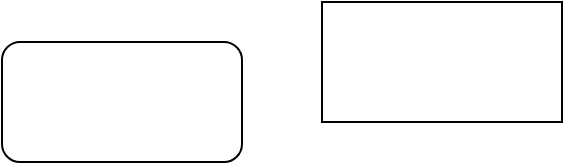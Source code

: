 <mxfile version="21.3.5" type="github">
  <diagram name="第 1 页" id="GbTWXRGF0B3k5ZmtpL_u">
    <mxGraphModel dx="1233" dy="609" grid="1" gridSize="10" guides="1" tooltips="1" connect="1" arrows="1" fold="1" page="1" pageScale="1" pageWidth="827" pageHeight="1169" math="0" shadow="0">
      <root>
        <mxCell id="0" />
        <mxCell id="1" parent="0" />
        <mxCell id="QY6nwwJGUatuztcg8j1Y-1" value="" style="rounded=0;whiteSpace=wrap;html=1;" vertex="1" parent="1">
          <mxGeometry x="270" y="220" width="120" height="60" as="geometry" />
        </mxCell>
        <mxCell id="QY6nwwJGUatuztcg8j1Y-2" value="" style="rounded=1;whiteSpace=wrap;html=1;" vertex="1" parent="1">
          <mxGeometry x="110" y="240" width="120" height="60" as="geometry" />
        </mxCell>
      </root>
    </mxGraphModel>
  </diagram>
</mxfile>
